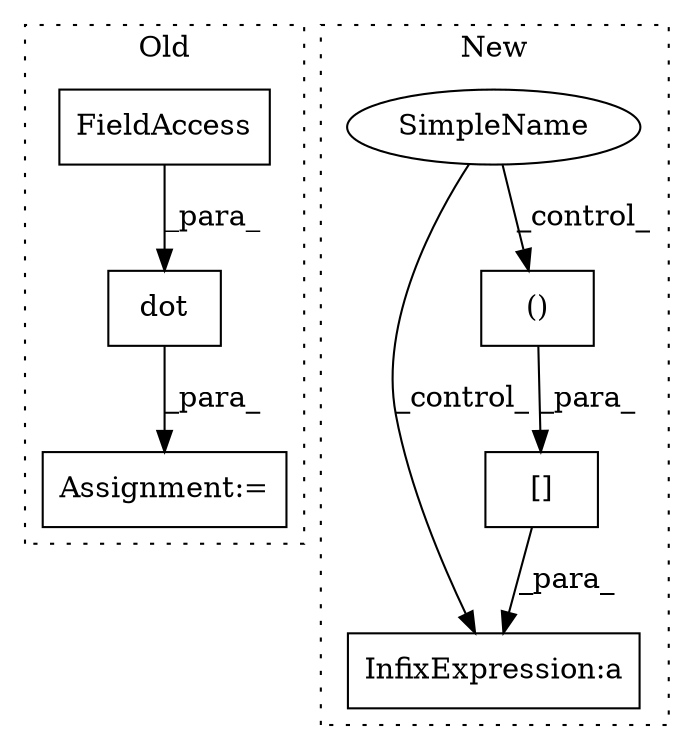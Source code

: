 digraph G {
subgraph cluster0 {
1 [label="dot" a="32" s="2867,2874" l="4,1" shape="box"];
3 [label="Assignment:=" a="7" s="2837" l="1" shape="box"];
6 [label="FieldAccess" a="22" s="2871" l="3" shape="box"];
label = "Old";
style="dotted";
}
subgraph cluster1 {
2 [label="[]" a="2" s="3328,3356" l="13,2" shape="box"];
4 [label="InfixExpression:a" a="27" s="3325" l="3" shape="box"];
5 [label="()" a="106" s="3341" l="15" shape="box"];
7 [label="SimpleName" a="42" s="3002" l="1" shape="ellipse"];
label = "New";
style="dotted";
}
1 -> 3 [label="_para_"];
2 -> 4 [label="_para_"];
5 -> 2 [label="_para_"];
6 -> 1 [label="_para_"];
7 -> 5 [label="_control_"];
7 -> 4 [label="_control_"];
}